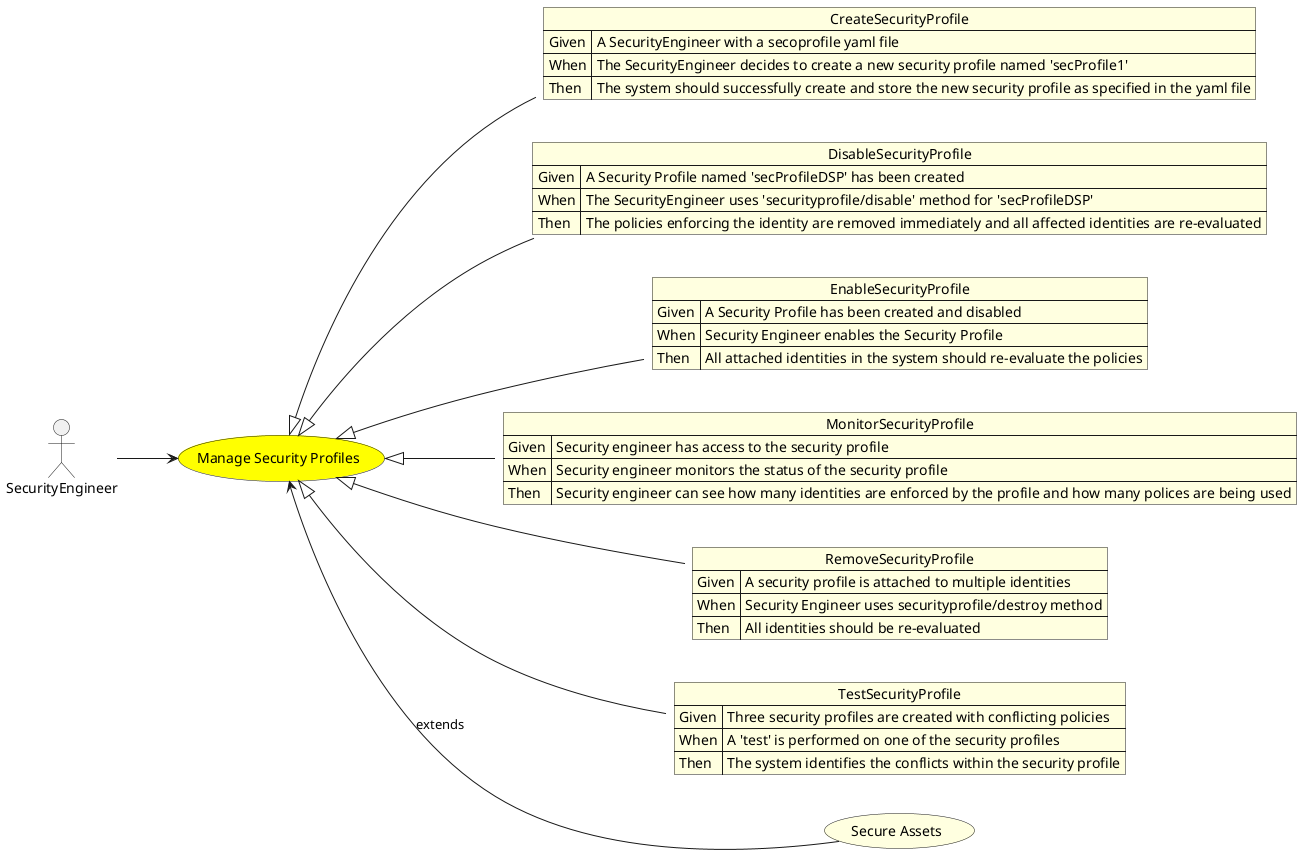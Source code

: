 @startuml


left to right direction

usecase "Manage Security Profiles" as ManageSecurityProfiles #yellow

Actor "SecurityEngineer" as SecurityEngineer

SecurityEngineer --> ManageSecurityProfiles



json CreateSecurityProfile #lightyellow {
    "Given": "A SecurityEngineer with a secoprofile yaml file",
    "When": "The SecurityEngineer decides to create a new security profile named &#39;secProfile1&#39;",
    "Then": "The system should successfully create and store the new security profile as specified in the yaml file"
}

ManageSecurityProfiles <|-- CreateSecurityProfile

json DisableSecurityProfile #lightyellow {
    "Given": "A Security Profile named &#39;secProfileDSP&#39; has been created",
    "When": "The SecurityEngineer uses &#39;securityprofile/disable&#39; method for &#39;secProfileDSP&#39;",
    "Then": "The policies enforcing the identity are removed immediately and all affected identities are re-evaluated"
}

ManageSecurityProfiles <|-- DisableSecurityProfile

json EnableSecurityProfile #lightyellow {
    "Given": "A Security Profile has been created and disabled",
    "When": "Security Engineer enables the Security Profile",
    "Then": "All attached identities in the system should re-evaluate the policies"
}

ManageSecurityProfiles <|-- EnableSecurityProfile

json MonitorSecurityProfile #lightyellow {
    "Given": "Security engineer has access to the security profile",
    "When": "Security engineer monitors the status of the security profile",
    "Then": "Security engineer can see how many identities are enforced by the profile and how many polices are being used"
}

ManageSecurityProfiles <|-- MonitorSecurityProfile

json RemoveSecurityProfile #lightyellow {
    "Given": "A security profile is attached to multiple identities",
    "When": "Security Engineer uses securityprofile/destroy method",
    "Then": "All identities should be re-evaluated"
}

ManageSecurityProfiles <|-- RemoveSecurityProfile

json TestSecurityProfile #lightyellow {
    "Given": "Three security profiles are created with conflicting policies",
    "When": "A &#39;test&#39; is performed on one of the security profiles",
    "Then": "The system identifies the conflicts within the security profile"
}

ManageSecurityProfiles <|-- TestSecurityProfile



usecase "Secure Assets" as SecureAssets #lightyellow

ManageSecurityProfiles <-- SecureAssets : extends







@enduml
